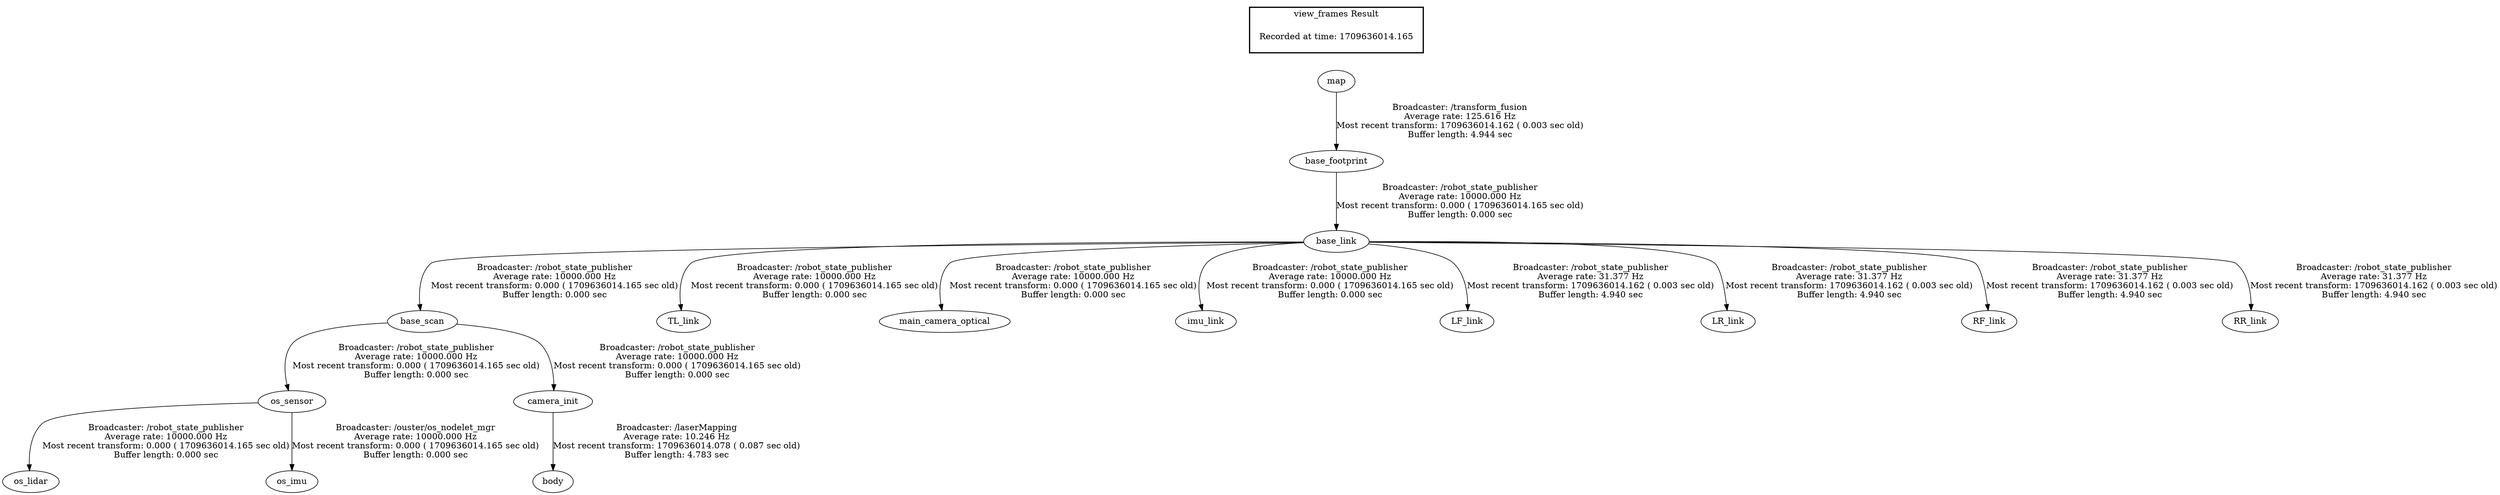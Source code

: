 digraph G {
"os_sensor" -> "os_lidar"[label="Broadcaster: /robot_state_publisher\nAverage rate: 10000.000 Hz\nMost recent transform: 0.000 ( 1709636014.165 sec old)\nBuffer length: 0.000 sec\n"];
"base_scan" -> "os_sensor"[label="Broadcaster: /robot_state_publisher\nAverage rate: 10000.000 Hz\nMost recent transform: 0.000 ( 1709636014.165 sec old)\nBuffer length: 0.000 sec\n"];
"os_sensor" -> "os_imu"[label="Broadcaster: /ouster/os_nodelet_mgr\nAverage rate: 10000.000 Hz\nMost recent transform: 0.000 ( 1709636014.165 sec old)\nBuffer length: 0.000 sec\n"];
"base_link" -> "TL_link"[label="Broadcaster: /robot_state_publisher\nAverage rate: 10000.000 Hz\nMost recent transform: 0.000 ( 1709636014.165 sec old)\nBuffer length: 0.000 sec\n"];
"base_footprint" -> "base_link"[label="Broadcaster: /robot_state_publisher\nAverage rate: 10000.000 Hz\nMost recent transform: 0.000 ( 1709636014.165 sec old)\nBuffer length: 0.000 sec\n"];
"map" -> "base_footprint"[label="Broadcaster: /transform_fusion\nAverage rate: 125.616 Hz\nMost recent transform: 1709636014.162 ( 0.003 sec old)\nBuffer length: 4.944 sec\n"];
"base_scan" -> "camera_init"[label="Broadcaster: /robot_state_publisher\nAverage rate: 10000.000 Hz\nMost recent transform: 0.000 ( 1709636014.165 sec old)\nBuffer length: 0.000 sec\n"];
"base_link" -> "base_scan"[label="Broadcaster: /robot_state_publisher\nAverage rate: 10000.000 Hz\nMost recent transform: 0.000 ( 1709636014.165 sec old)\nBuffer length: 0.000 sec\n"];
"base_link" -> "main_camera_optical"[label="Broadcaster: /robot_state_publisher\nAverage rate: 10000.000 Hz\nMost recent transform: 0.000 ( 1709636014.165 sec old)\nBuffer length: 0.000 sec\n"];
"base_link" -> "imu_link"[label="Broadcaster: /robot_state_publisher\nAverage rate: 10000.000 Hz\nMost recent transform: 0.000 ( 1709636014.165 sec old)\nBuffer length: 0.000 sec\n"];
"base_link" -> "LF_link"[label="Broadcaster: /robot_state_publisher\nAverage rate: 31.377 Hz\nMost recent transform: 1709636014.162 ( 0.003 sec old)\nBuffer length: 4.940 sec\n"];
"base_link" -> "LR_link"[label="Broadcaster: /robot_state_publisher\nAverage rate: 31.377 Hz\nMost recent transform: 1709636014.162 ( 0.003 sec old)\nBuffer length: 4.940 sec\n"];
"base_link" -> "RF_link"[label="Broadcaster: /robot_state_publisher\nAverage rate: 31.377 Hz\nMost recent transform: 1709636014.162 ( 0.003 sec old)\nBuffer length: 4.940 sec\n"];
"base_link" -> "RR_link"[label="Broadcaster: /robot_state_publisher\nAverage rate: 31.377 Hz\nMost recent transform: 1709636014.162 ( 0.003 sec old)\nBuffer length: 4.940 sec\n"];
"camera_init" -> "body"[label="Broadcaster: /laserMapping\nAverage rate: 10.246 Hz\nMost recent transform: 1709636014.078 ( 0.087 sec old)\nBuffer length: 4.783 sec\n"];
edge [style=invis];
 subgraph cluster_legend { style=bold; color=black; label ="view_frames Result";
"Recorded at time: 1709636014.165"[ shape=plaintext ] ;
 }->"map";
}